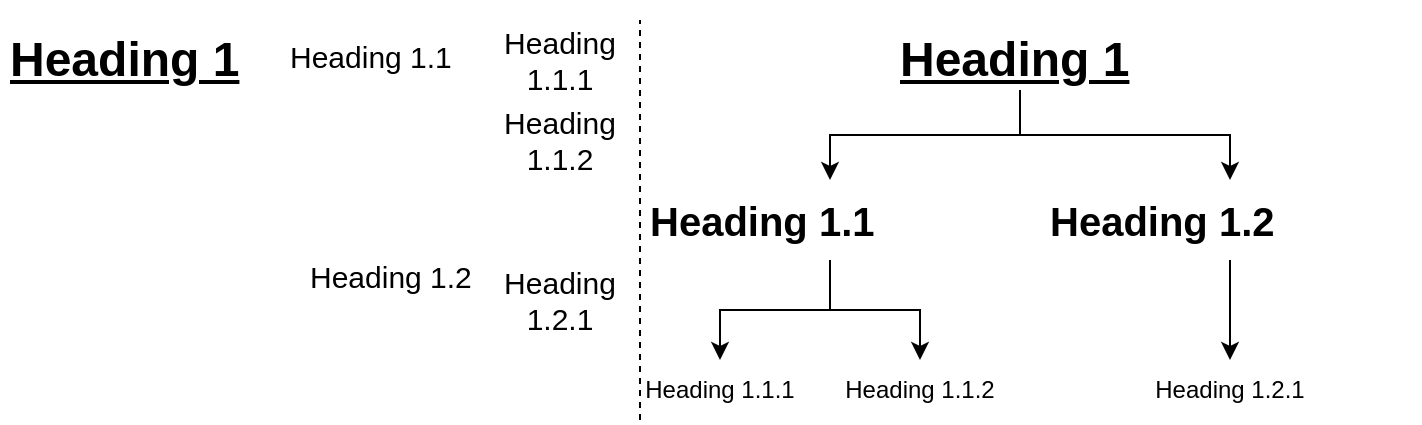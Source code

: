 <mxfile version="21.3.7" type="device">
  <diagram id="xCSzRPZr-ixNfz0lkktr" name="Page-1">
    <mxGraphModel dx="880" dy="1651" grid="1" gridSize="10" guides="1" tooltips="1" connect="1" arrows="1" fold="1" page="1" pageScale="1" pageWidth="850" pageHeight="1100" math="0" shadow="0">
      <root>
        <mxCell id="0" />
        <mxCell id="1" parent="0" />
        <mxCell id="cU6j0YdKlT9-EKyONLlR-4" style="edgeStyle=orthogonalEdgeStyle;rounded=0;orthogonalLoop=1;jettySize=auto;html=1;exitX=0.5;exitY=1;exitDx=0;exitDy=0;entryX=0.5;entryY=0;entryDx=0;entryDy=0;" parent="1" source="cU6j0YdKlT9-EKyONLlR-1" target="cU6j0YdKlT9-EKyONLlR-3" edge="1">
          <mxGeometry relative="1" as="geometry" />
        </mxCell>
        <mxCell id="cU6j0YdKlT9-EKyONLlR-5" style="edgeStyle=orthogonalEdgeStyle;rounded=0;orthogonalLoop=1;jettySize=auto;html=1;exitX=0.5;exitY=1;exitDx=0;exitDy=0;entryX=0.5;entryY=0;entryDx=0;entryDy=0;" parent="1" source="cU6j0YdKlT9-EKyONLlR-1" target="cU6j0YdKlT9-EKyONLlR-2" edge="1">
          <mxGeometry relative="1" as="geometry" />
        </mxCell>
        <mxCell id="cU6j0YdKlT9-EKyONLlR-1" value="&lt;h1&gt;&lt;u&gt;Heading 1&lt;/u&gt;&lt;/h1&gt;" style="text;html=1;strokeColor=none;fillColor=none;spacing=5;spacingTop=-20;whiteSpace=wrap;overflow=hidden;rounded=0;" parent="1" vertex="1">
          <mxGeometry x="525" width="130" height="35" as="geometry" />
        </mxCell>
        <mxCell id="cU6j0YdKlT9-EKyONLlR-10" style="edgeStyle=orthogonalEdgeStyle;rounded=0;orthogonalLoop=1;jettySize=auto;html=1;exitX=0.5;exitY=1;exitDx=0;exitDy=0;" parent="1" source="cU6j0YdKlT9-EKyONLlR-2" target="cU6j0YdKlT9-EKyONLlR-6" edge="1">
          <mxGeometry relative="1" as="geometry" />
        </mxCell>
        <mxCell id="cU6j0YdKlT9-EKyONLlR-11" style="edgeStyle=orthogonalEdgeStyle;rounded=0;orthogonalLoop=1;jettySize=auto;html=1;exitX=0.5;exitY=1;exitDx=0;exitDy=0;" parent="1" source="cU6j0YdKlT9-EKyONLlR-2" target="cU6j0YdKlT9-EKyONLlR-7" edge="1">
          <mxGeometry relative="1" as="geometry" />
        </mxCell>
        <mxCell id="cU6j0YdKlT9-EKyONLlR-2" value="&lt;h1&gt;&lt;span style=&quot;font-size: 20px;&quot;&gt;Heading 1.1&lt;/span&gt;&lt;/h1&gt;" style="text;html=1;strokeColor=none;fillColor=none;spacing=5;spacingTop=-20;whiteSpace=wrap;overflow=hidden;rounded=0;" parent="1" vertex="1">
          <mxGeometry x="400" y="80" width="190" height="40" as="geometry" />
        </mxCell>
        <mxCell id="cU6j0YdKlT9-EKyONLlR-12" style="edgeStyle=orthogonalEdgeStyle;rounded=0;orthogonalLoop=1;jettySize=auto;html=1;exitX=0.5;exitY=1;exitDx=0;exitDy=0;entryX=0.5;entryY=0;entryDx=0;entryDy=0;" parent="1" source="cU6j0YdKlT9-EKyONLlR-3" target="cU6j0YdKlT9-EKyONLlR-8" edge="1">
          <mxGeometry relative="1" as="geometry">
            <Array as="points">
              <mxPoint x="695" y="170" />
            </Array>
          </mxGeometry>
        </mxCell>
        <mxCell id="cU6j0YdKlT9-EKyONLlR-3" value="&lt;h1&gt;&lt;font style=&quot;font-size: 20px&quot;&gt;Heading 1.2&lt;/font&gt;&lt;/h1&gt;" style="text;html=1;strokeColor=none;fillColor=none;spacing=5;spacingTop=-20;whiteSpace=wrap;overflow=hidden;rounded=0;" parent="1" vertex="1">
          <mxGeometry x="600" y="80" width="190" height="40" as="geometry" />
        </mxCell>
        <mxCell id="cU6j0YdKlT9-EKyONLlR-6" value="Heading 1.1.1" style="text;html=1;strokeColor=none;fillColor=none;align=center;verticalAlign=middle;whiteSpace=wrap;rounded=0;" parent="1" vertex="1">
          <mxGeometry x="400" y="170" width="80" height="30" as="geometry" />
        </mxCell>
        <mxCell id="cU6j0YdKlT9-EKyONLlR-7" value="Heading 1.1.2" style="text;html=1;strokeColor=none;fillColor=none;align=center;verticalAlign=middle;whiteSpace=wrap;rounded=0;" parent="1" vertex="1">
          <mxGeometry x="500" y="170" width="80" height="30" as="geometry" />
        </mxCell>
        <mxCell id="cU6j0YdKlT9-EKyONLlR-8" value="Heading 1.2.1" style="text;html=1;strokeColor=none;fillColor=none;align=center;verticalAlign=middle;whiteSpace=wrap;rounded=0;" parent="1" vertex="1">
          <mxGeometry x="655" y="170" width="80" height="30" as="geometry" />
        </mxCell>
        <mxCell id="cU6j0YdKlT9-EKyONLlR-15" value="" style="endArrow=none;dashed=1;html=1;rounded=0;exitX=0;exitY=1;exitDx=0;exitDy=0;" parent="1" edge="1" source="cU6j0YdKlT9-EKyONLlR-6">
          <mxGeometry width="50" height="50" relative="1" as="geometry">
            <mxPoint x="400" y="320" as="sourcePoint" />
            <mxPoint x="400" as="targetPoint" />
          </mxGeometry>
        </mxCell>
        <mxCell id="cU6j0YdKlT9-EKyONLlR-18" value="&lt;h1 style=&quot;font-size: 15px&quot;&gt;&lt;span style=&quot;font-weight: 400;&quot;&gt;Heading 1.1&lt;/span&gt;&lt;/h1&gt;" style="text;html=1;strokeColor=none;fillColor=none;spacing=5;spacingTop=-20;whiteSpace=wrap;overflow=hidden;rounded=0;fontSize=15;fontStyle=0;align=left;" parent="1" vertex="1">
          <mxGeometry x="220" y="10" width="130" height="40" as="geometry" />
        </mxCell>
        <mxCell id="cU6j0YdKlT9-EKyONLlR-19" value="&lt;h1 style=&quot;font-size: 15px&quot;&gt;&lt;span style=&quot;font-weight: 400;&quot;&gt;Heading 1.2&lt;/span&gt;&lt;/h1&gt;" style="text;html=1;strokeColor=none;fillColor=none;spacing=5;spacingTop=-20;whiteSpace=wrap;overflow=hidden;rounded=0;fontSize=15;fontStyle=0" parent="1" vertex="1">
          <mxGeometry x="230" y="120" width="130" height="40" as="geometry" />
        </mxCell>
        <mxCell id="cU6j0YdKlT9-EKyONLlR-20" value="Heading 1.1.1" style="text;html=1;strokeColor=none;fillColor=none;align=center;verticalAlign=middle;whiteSpace=wrap;rounded=0;fontSize=15;fontStyle=0" parent="1" vertex="1">
          <mxGeometry x="320" width="80" height="40" as="geometry" />
        </mxCell>
        <mxCell id="cU6j0YdKlT9-EKyONLlR-21" value="Heading 1.1.2" style="text;html=1;strokeColor=none;fillColor=none;align=center;verticalAlign=middle;whiteSpace=wrap;rounded=0;fontSize=15;" parent="1" vertex="1">
          <mxGeometry x="320" y="40" width="80" height="40" as="geometry" />
        </mxCell>
        <mxCell id="cU6j0YdKlT9-EKyONLlR-22" value="Heading 1.2.1" style="text;html=1;strokeColor=none;fillColor=none;align=center;verticalAlign=middle;whiteSpace=wrap;rounded=0;fontSize=15;fontStyle=0" parent="1" vertex="1">
          <mxGeometry x="320" y="120" width="80" height="40" as="geometry" />
        </mxCell>
        <mxCell id="N16ldbYojmI8ki2_2Bgt-6" value="&lt;h1&gt;&lt;u&gt;Heading 1&lt;/u&gt;&lt;/h1&gt;" style="text;html=1;strokeColor=none;fillColor=none;spacing=5;spacingTop=-20;whiteSpace=wrap;overflow=hidden;rounded=0;" vertex="1" parent="1">
          <mxGeometry x="80" width="140" height="35" as="geometry" />
        </mxCell>
      </root>
    </mxGraphModel>
  </diagram>
</mxfile>
